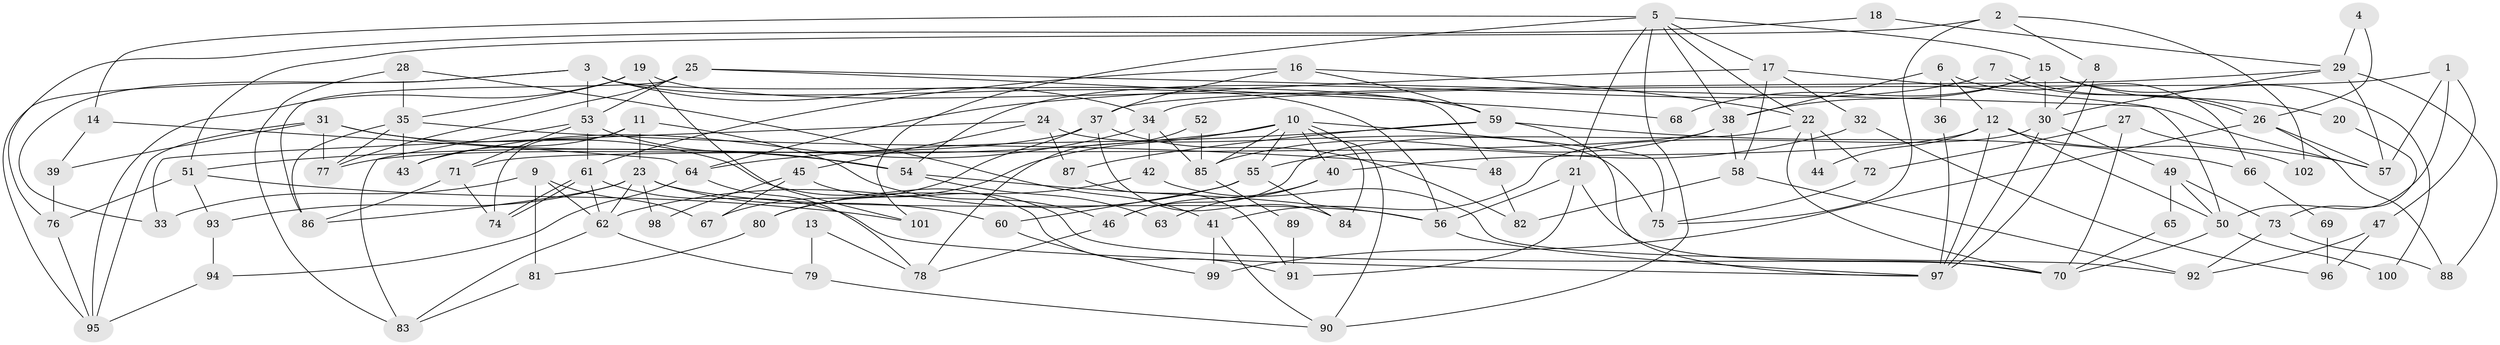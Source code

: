 // coarse degree distribution, {5: 0.16666666666666666, 6: 0.21666666666666667, 10: 0.03333333333333333, 2: 0.13333333333333333, 7: 0.1, 8: 0.1, 3: 0.08333333333333333, 4: 0.15, 9: 0.016666666666666666}
// Generated by graph-tools (version 1.1) at 2025/41/03/06/25 10:41:53]
// undirected, 102 vertices, 204 edges
graph export_dot {
graph [start="1"]
  node [color=gray90,style=filled];
  1;
  2;
  3;
  4;
  5;
  6;
  7;
  8;
  9;
  10;
  11;
  12;
  13;
  14;
  15;
  16;
  17;
  18;
  19;
  20;
  21;
  22;
  23;
  24;
  25;
  26;
  27;
  28;
  29;
  30;
  31;
  32;
  33;
  34;
  35;
  36;
  37;
  38;
  39;
  40;
  41;
  42;
  43;
  44;
  45;
  46;
  47;
  48;
  49;
  50;
  51;
  52;
  53;
  54;
  55;
  56;
  57;
  58;
  59;
  60;
  61;
  62;
  63;
  64;
  65;
  66;
  67;
  68;
  69;
  70;
  71;
  72;
  73;
  74;
  75;
  76;
  77;
  78;
  79;
  80;
  81;
  82;
  83;
  84;
  85;
  86;
  87;
  88;
  89;
  90;
  91;
  92;
  93;
  94;
  95;
  96;
  97;
  98;
  99;
  100;
  101;
  102;
  1 -- 50;
  1 -- 57;
  1 -- 34;
  1 -- 47;
  2 -- 8;
  2 -- 51;
  2 -- 75;
  2 -- 102;
  3 -- 34;
  3 -- 53;
  3 -- 33;
  3 -- 48;
  3 -- 56;
  3 -- 95;
  4 -- 29;
  4 -- 26;
  5 -- 101;
  5 -- 21;
  5 -- 14;
  5 -- 15;
  5 -- 17;
  5 -- 22;
  5 -- 38;
  5 -- 90;
  6 -- 38;
  6 -- 12;
  6 -- 36;
  6 -- 66;
  7 -- 26;
  7 -- 26;
  7 -- 54;
  8 -- 30;
  8 -- 97;
  9 -- 67;
  9 -- 62;
  9 -- 33;
  9 -- 81;
  10 -- 84;
  10 -- 75;
  10 -- 40;
  10 -- 51;
  10 -- 55;
  10 -- 80;
  10 -- 85;
  10 -- 90;
  11 -- 43;
  11 -- 23;
  11 -- 46;
  11 -- 74;
  12 -- 97;
  12 -- 40;
  12 -- 44;
  12 -- 50;
  12 -- 102;
  13 -- 78;
  13 -- 79;
  14 -- 39;
  14 -- 64;
  15 -- 30;
  15 -- 20;
  15 -- 38;
  15 -- 68;
  15 -- 100;
  16 -- 59;
  16 -- 61;
  16 -- 22;
  16 -- 37;
  17 -- 64;
  17 -- 32;
  17 -- 50;
  17 -- 58;
  18 -- 76;
  18 -- 29;
  19 -- 59;
  19 -- 95;
  19 -- 35;
  19 -- 101;
  20 -- 73;
  21 -- 56;
  21 -- 70;
  21 -- 91;
  22 -- 44;
  22 -- 46;
  22 -- 70;
  22 -- 72;
  23 -- 86;
  23 -- 56;
  23 -- 60;
  23 -- 62;
  23 -- 93;
  23 -- 98;
  24 -- 33;
  24 -- 75;
  24 -- 45;
  24 -- 87;
  25 -- 86;
  25 -- 77;
  25 -- 53;
  25 -- 57;
  25 -- 68;
  26 -- 57;
  26 -- 88;
  26 -- 99;
  27 -- 57;
  27 -- 70;
  27 -- 72;
  28 -- 83;
  28 -- 41;
  28 -- 35;
  29 -- 37;
  29 -- 88;
  29 -- 30;
  29 -- 57;
  30 -- 41;
  30 -- 49;
  30 -- 97;
  31 -- 77;
  31 -- 54;
  31 -- 39;
  31 -- 91;
  31 -- 95;
  32 -- 55;
  32 -- 96;
  34 -- 85;
  34 -- 42;
  34 -- 43;
  35 -- 43;
  35 -- 48;
  35 -- 77;
  35 -- 86;
  36 -- 97;
  37 -- 82;
  37 -- 67;
  37 -- 77;
  37 -- 84;
  38 -- 58;
  38 -- 71;
  38 -- 85;
  39 -- 76;
  40 -- 46;
  40 -- 63;
  41 -- 90;
  41 -- 99;
  42 -- 80;
  42 -- 92;
  45 -- 70;
  45 -- 67;
  45 -- 98;
  46 -- 78;
  47 -- 92;
  47 -- 96;
  48 -- 82;
  49 -- 50;
  49 -- 65;
  49 -- 73;
  50 -- 70;
  50 -- 100;
  51 -- 93;
  51 -- 76;
  51 -- 101;
  52 -- 85;
  52 -- 78;
  53 -- 71;
  53 -- 54;
  53 -- 61;
  53 -- 83;
  54 -- 56;
  54 -- 63;
  55 -- 62;
  55 -- 60;
  55 -- 84;
  56 -- 97;
  58 -- 82;
  58 -- 92;
  59 -- 97;
  59 -- 87;
  59 -- 64;
  59 -- 66;
  60 -- 99;
  61 -- 74;
  61 -- 74;
  61 -- 62;
  61 -- 97;
  62 -- 79;
  62 -- 83;
  64 -- 78;
  64 -- 94;
  65 -- 70;
  66 -- 69;
  69 -- 96;
  71 -- 74;
  71 -- 86;
  72 -- 75;
  73 -- 92;
  73 -- 88;
  76 -- 95;
  79 -- 90;
  80 -- 81;
  81 -- 83;
  85 -- 89;
  87 -- 91;
  89 -- 91;
  93 -- 94;
  94 -- 95;
}
